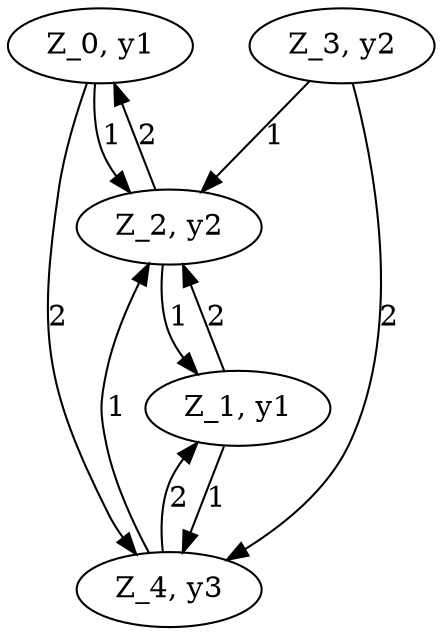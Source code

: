 digraph G {
"Z_0, y1";
"Z_1, y1";
"Z_2, y2";
"Z_3, y2";
"Z_4, y3";
"Z_0, y1" -> "Z_2, y2" [label="1"];
"Z_0, y1" -> "Z_4, y3" [label="2"];
"Z_1, y1" -> "Z_2, y2" [label="2"];
"Z_1, y1" -> "Z_4, y3" [label="1"];
"Z_2, y2" -> "Z_0, y1" [label="2"];
"Z_2, y2" -> "Z_1, y1" [label="1"];
"Z_3, y2" -> "Z_2, y2" [label="1"];
"Z_3, y2" -> "Z_4, y3" [label="2"];
"Z_4, y3" -> "Z_1, y1" [label="2"];
"Z_4, y3" -> "Z_2, y2" [label="1"];
}
